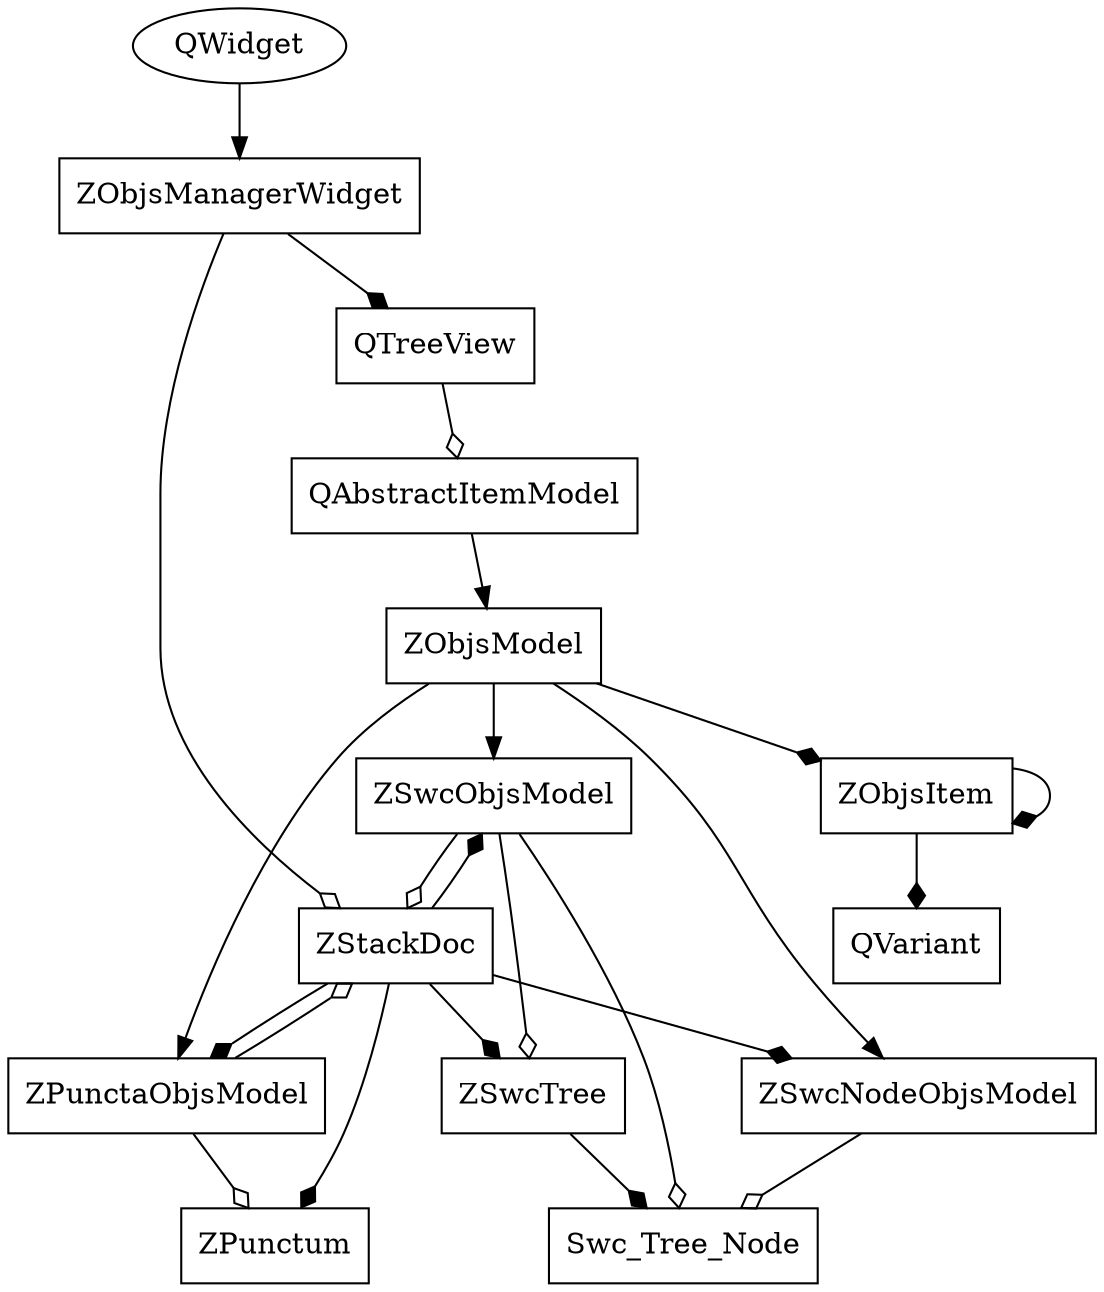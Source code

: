 digraph {
 Swc_Tree_Node [label = "Swc_Tree_Node",shape = "box"];
 ZSwcObjsModel [label = "ZSwcObjsModel",shape = "box"];
 ZStackDoc [label = "ZStackDoc",shape = "box"];
 ZPunctaObjsModel [label = "ZPunctaObjsModel",shape = "box"];
 ZSwcTree [label = "ZSwcTree",shape = "box"];
 ZPunctum [label = "ZPunctum",shape = "box"];
 ZSwcNodeObjsModel [label = "ZSwcNodeObjsModel",shape = "box"];
 ZObjsModel [label = "ZObjsModel",shape = "box"];
 ZObjsManagerWidget [label = "ZObjsManagerWidget",shape = "box"];
 QTreeView [label = "QTreeView",shape = "box"];
 QAbstractItemModel [label = "QAbstractItemModel",shape = "box"];
 ZObjsItem [label = "ZObjsItem",shape = "box"];
 QVariant [label = "QVariant",shape = "box"];
 QAbstractItemModel -> ZObjsModel
 ZObjsModel -> ZSwcObjsModel
 ZObjsModel -> ZPunctaObjsModel
 ZObjsModel -> ZSwcNodeObjsModel
 QWidget -> ZObjsManagerWidget
 ZObjsModel -> ZObjsItem [arrowhead = diamond];
 ZObjsItem -> ZObjsItem [arrowhead = diamond];
 ZObjsItem -> QVariant [arrowhead = diamond];
 ZSwcObjsModel -> ZStackDoc [arrowhead = odiamond];
 ZSwcObjsModel -> ZSwcTree [arrowhead = odiamond];
 ZSwcObjsModel -> Swc_Tree_Node [arrowhead = odiamond];
 ZObjsManagerWidget -> QTreeView [arrowhead = diamond];
 ZObjsManagerWidget -> ZStackDoc [arrowhead = odiamond];
 QTreeView -> QAbstractItemModel [arrowhead = odiamond];
 ZStackDoc -> ZSwcObjsModel [arrowhead = diamond];
 ZStackDoc -> ZSwcNodeObjsModel [arrowhead = diamond];
 ZStackDoc -> ZPunctaObjsModel [arrowhead = diamond];
 ZStackDoc -> ZSwcTree [arrowhead = diamond];
 ZSwcTree -> Swc_Tree_Node [arrowhead = diamond];
 ZSwcNodeObjsModel -> Swc_Tree_Node [arrowhead = odiamond];
 ZPunctaObjsModel -> ZPunctum [arrowhead = odiamond];
 ZStackDoc -> ZPunctum [arrowhead = diamond];
 ZPunctaObjsModel -> ZStackDoc [arrowhead = odiamond];
}